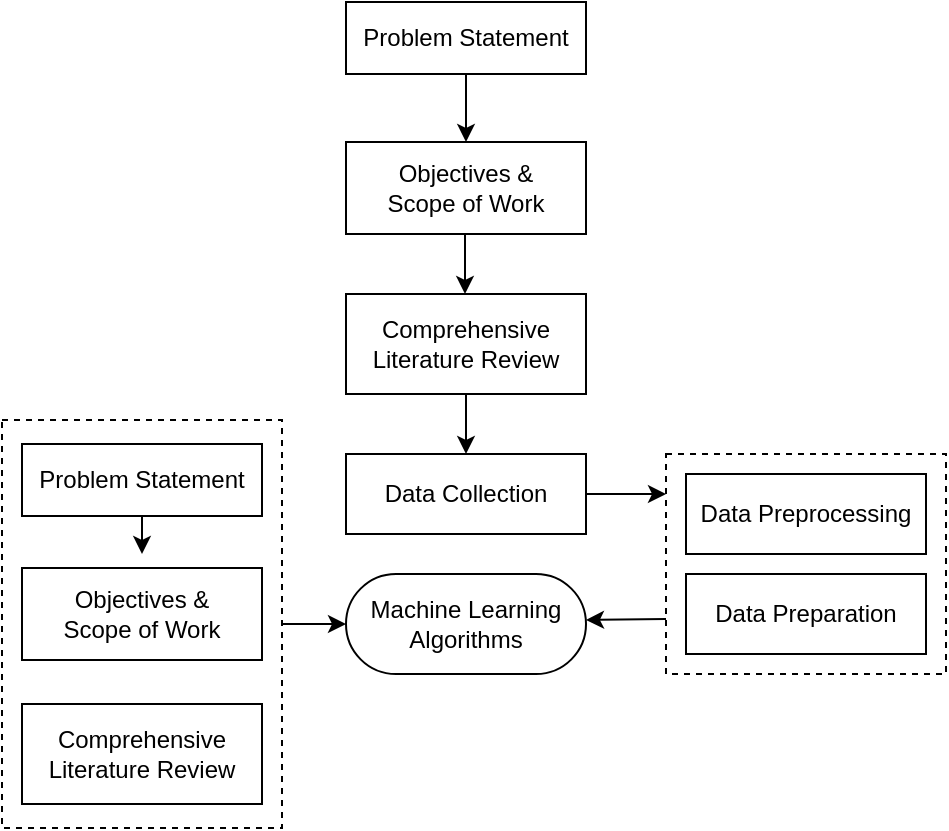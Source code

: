 <mxfile version="13.7.5" type="github">
  <diagram id="C5RBs43oDa-KdzZeNtuy" name="Page-1">
    <mxGraphModel dx="782" dy="689" grid="1" gridSize="10" guides="1" tooltips="1" connect="1" arrows="1" fold="1" page="1" pageScale="1" pageWidth="827" pageHeight="1169" math="0" shadow="0">
      <root>
        <mxCell id="WIyWlLk6GJQsqaUBKTNV-0" />
        <mxCell id="WIyWlLk6GJQsqaUBKTNV-1" parent="WIyWlLk6GJQsqaUBKTNV-0" />
        <mxCell id="zQ4rizRjpe08op4Fu-Jd-24" value="" style="rounded=0;whiteSpace=wrap;html=1;fillColor=none;dashed=1;" vertex="1" parent="WIyWlLk6GJQsqaUBKTNV-1">
          <mxGeometry x="5" y="253" width="140" height="204" as="geometry" />
        </mxCell>
        <mxCell id="zQ4rizRjpe08op4Fu-Jd-16" value="" style="rounded=0;whiteSpace=wrap;html=1;fillColor=none;dashed=1;" vertex="1" parent="WIyWlLk6GJQsqaUBKTNV-1">
          <mxGeometry x="337" y="270" width="140" height="110" as="geometry" />
        </mxCell>
        <mxCell id="WIyWlLk6GJQsqaUBKTNV-3" value="Objectives &amp;amp; &lt;br&gt;Scope of Work" style="rounded=0;whiteSpace=wrap;html=1;fontSize=12;glass=0;strokeWidth=1;shadow=0;arcSize=0;imageAspect=0;strokeOpacity=100;" parent="WIyWlLk6GJQsqaUBKTNV-1" vertex="1">
          <mxGeometry x="177" y="114" width="120" height="46" as="geometry" />
        </mxCell>
        <mxCell id="zQ4rizRjpe08op4Fu-Jd-3" value="" style="edgeStyle=orthogonalEdgeStyle;rounded=0;orthogonalLoop=1;jettySize=auto;html=1;" edge="1" parent="WIyWlLk6GJQsqaUBKTNV-1" source="zQ4rizRjpe08op4Fu-Jd-0" target="WIyWlLk6GJQsqaUBKTNV-3">
          <mxGeometry relative="1" as="geometry" />
        </mxCell>
        <mxCell id="zQ4rizRjpe08op4Fu-Jd-0" value="Problem Statement" style="rounded=0;whiteSpace=wrap;html=1;" vertex="1" parent="WIyWlLk6GJQsqaUBKTNV-1">
          <mxGeometry x="177" y="44" width="120" height="36" as="geometry" />
        </mxCell>
        <mxCell id="zQ4rizRjpe08op4Fu-Jd-5" value="" style="edgeStyle=orthogonalEdgeStyle;rounded=0;orthogonalLoop=1;jettySize=auto;html=1;" edge="1" parent="WIyWlLk6GJQsqaUBKTNV-1">
          <mxGeometry relative="1" as="geometry">
            <mxPoint x="236.5" y="160" as="sourcePoint" />
            <mxPoint x="236.5" y="190" as="targetPoint" />
          </mxGeometry>
        </mxCell>
        <mxCell id="zQ4rizRjpe08op4Fu-Jd-6" value="Comprehensive Literature Review" style="rounded=0;whiteSpace=wrap;html=1;" vertex="1" parent="WIyWlLk6GJQsqaUBKTNV-1">
          <mxGeometry x="177" y="190" width="120" height="50" as="geometry" />
        </mxCell>
        <mxCell id="zQ4rizRjpe08op4Fu-Jd-7" value="" style="endArrow=classic;html=1;exitX=0.5;exitY=1;exitDx=0;exitDy=0;" edge="1" parent="WIyWlLk6GJQsqaUBKTNV-1" source="zQ4rizRjpe08op4Fu-Jd-6">
          <mxGeometry width="50" height="50" relative="1" as="geometry">
            <mxPoint x="297" y="215" as="sourcePoint" />
            <mxPoint x="237" y="270" as="targetPoint" />
          </mxGeometry>
        </mxCell>
        <mxCell id="zQ4rizRjpe08op4Fu-Jd-10" value="Data Collection" style="rounded=0;whiteSpace=wrap;html=1;" vertex="1" parent="WIyWlLk6GJQsqaUBKTNV-1">
          <mxGeometry x="177" y="270" width="120" height="40" as="geometry" />
        </mxCell>
        <mxCell id="zQ4rizRjpe08op4Fu-Jd-11" value="" style="endArrow=classic;html=1;exitX=1;exitY=0.5;exitDx=0;exitDy=0;" edge="1" parent="WIyWlLk6GJQsqaUBKTNV-1" source="zQ4rizRjpe08op4Fu-Jd-10">
          <mxGeometry width="50" height="50" relative="1" as="geometry">
            <mxPoint x="397" y="190" as="sourcePoint" />
            <mxPoint x="337" y="290" as="targetPoint" />
          </mxGeometry>
        </mxCell>
        <mxCell id="zQ4rizRjpe08op4Fu-Jd-12" value="Data Preprocessing" style="rounded=0;whiteSpace=wrap;html=1;" vertex="1" parent="WIyWlLk6GJQsqaUBKTNV-1">
          <mxGeometry x="347" y="280" width="120" height="40" as="geometry" />
        </mxCell>
        <mxCell id="zQ4rizRjpe08op4Fu-Jd-14" value="Data Preparation" style="rounded=0;whiteSpace=wrap;html=1;" vertex="1" parent="WIyWlLk6GJQsqaUBKTNV-1">
          <mxGeometry x="347" y="330" width="120" height="40" as="geometry" />
        </mxCell>
        <mxCell id="zQ4rizRjpe08op4Fu-Jd-17" value="" style="endArrow=classic;html=1;exitX=0;exitY=0.75;exitDx=0;exitDy=0;" edge="1" parent="WIyWlLk6GJQsqaUBKTNV-1" source="zQ4rizRjpe08op4Fu-Jd-16">
          <mxGeometry width="50" height="50" relative="1" as="geometry">
            <mxPoint x="307" y="300" as="sourcePoint" />
            <mxPoint x="297" y="353" as="targetPoint" />
          </mxGeometry>
        </mxCell>
        <mxCell id="zQ4rizRjpe08op4Fu-Jd-18" value="Machine Learning Algorithms" style="rounded=1;whiteSpace=wrap;html=1;fillColor=none;arcSize=50;" vertex="1" parent="WIyWlLk6GJQsqaUBKTNV-1">
          <mxGeometry x="177" y="330" width="120" height="50" as="geometry" />
        </mxCell>
        <mxCell id="zQ4rizRjpe08op4Fu-Jd-19" value="Objectives &amp;amp; &lt;br&gt;Scope of Work" style="rounded=0;whiteSpace=wrap;html=1;fontSize=12;glass=0;strokeWidth=1;shadow=0;arcSize=0;imageAspect=0;strokeOpacity=100;" vertex="1" parent="WIyWlLk6GJQsqaUBKTNV-1">
          <mxGeometry x="15" y="327" width="120" height="46" as="geometry" />
        </mxCell>
        <mxCell id="zQ4rizRjpe08op4Fu-Jd-20" value="Problem Statement" style="rounded=0;whiteSpace=wrap;html=1;" vertex="1" parent="WIyWlLk6GJQsqaUBKTNV-1">
          <mxGeometry x="15" y="265" width="120" height="36" as="geometry" />
        </mxCell>
        <mxCell id="zQ4rizRjpe08op4Fu-Jd-21" value="Comprehensive Literature Review" style="rounded=0;whiteSpace=wrap;html=1;" vertex="1" parent="WIyWlLk6GJQsqaUBKTNV-1">
          <mxGeometry x="15" y="395" width="120" height="50" as="geometry" />
        </mxCell>
        <mxCell id="zQ4rizRjpe08op4Fu-Jd-23" value="" style="edgeStyle=orthogonalEdgeStyle;rounded=0;orthogonalLoop=1;jettySize=auto;html=1;exitX=0.5;exitY=1;exitDx=0;exitDy=0;" edge="1" parent="WIyWlLk6GJQsqaUBKTNV-1" source="zQ4rizRjpe08op4Fu-Jd-20">
          <mxGeometry relative="1" as="geometry">
            <mxPoint x="225" y="90" as="sourcePoint" />
            <mxPoint x="75" y="320" as="targetPoint" />
          </mxGeometry>
        </mxCell>
        <mxCell id="zQ4rizRjpe08op4Fu-Jd-25" value="" style="endArrow=classic;html=1;exitX=1;exitY=0.5;exitDx=0;exitDy=0;entryX=0;entryY=0.5;entryDx=0;entryDy=0;" edge="1" parent="WIyWlLk6GJQsqaUBKTNV-1" source="zQ4rizRjpe08op4Fu-Jd-24" target="zQ4rizRjpe08op4Fu-Jd-18">
          <mxGeometry width="50" height="50" relative="1" as="geometry">
            <mxPoint x="240" y="280" as="sourcePoint" />
            <mxPoint x="290" y="230" as="targetPoint" />
          </mxGeometry>
        </mxCell>
      </root>
    </mxGraphModel>
  </diagram>
</mxfile>
